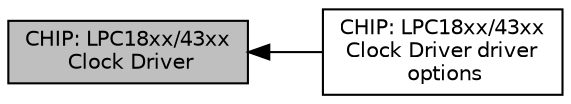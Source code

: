 digraph "CHIP: LPC18xx/43xx Clock Driver"
{
  edge [fontname="Helvetica",fontsize="10",labelfontname="Helvetica",labelfontsize="10"];
  node [fontname="Helvetica",fontsize="10",shape=record];
  rankdir=LR;
  Node1 [label="CHIP: LPC18xx/43xx\l Clock Driver driver\l options",height=0.2,width=0.4,color="black", fillcolor="white", style="filled",URL="$group___c_l_o_c_k__18_x_x__43_x_x___o_p_t_i_o_n_s.html"];
  Node0 [label="CHIP: LPC18xx/43xx\l Clock Driver",height=0.2,width=0.4,color="black", fillcolor="grey75", style="filled", fontcolor="black"];
  Node0->Node1 [shape=plaintext, dir="back", style="solid"];
}
